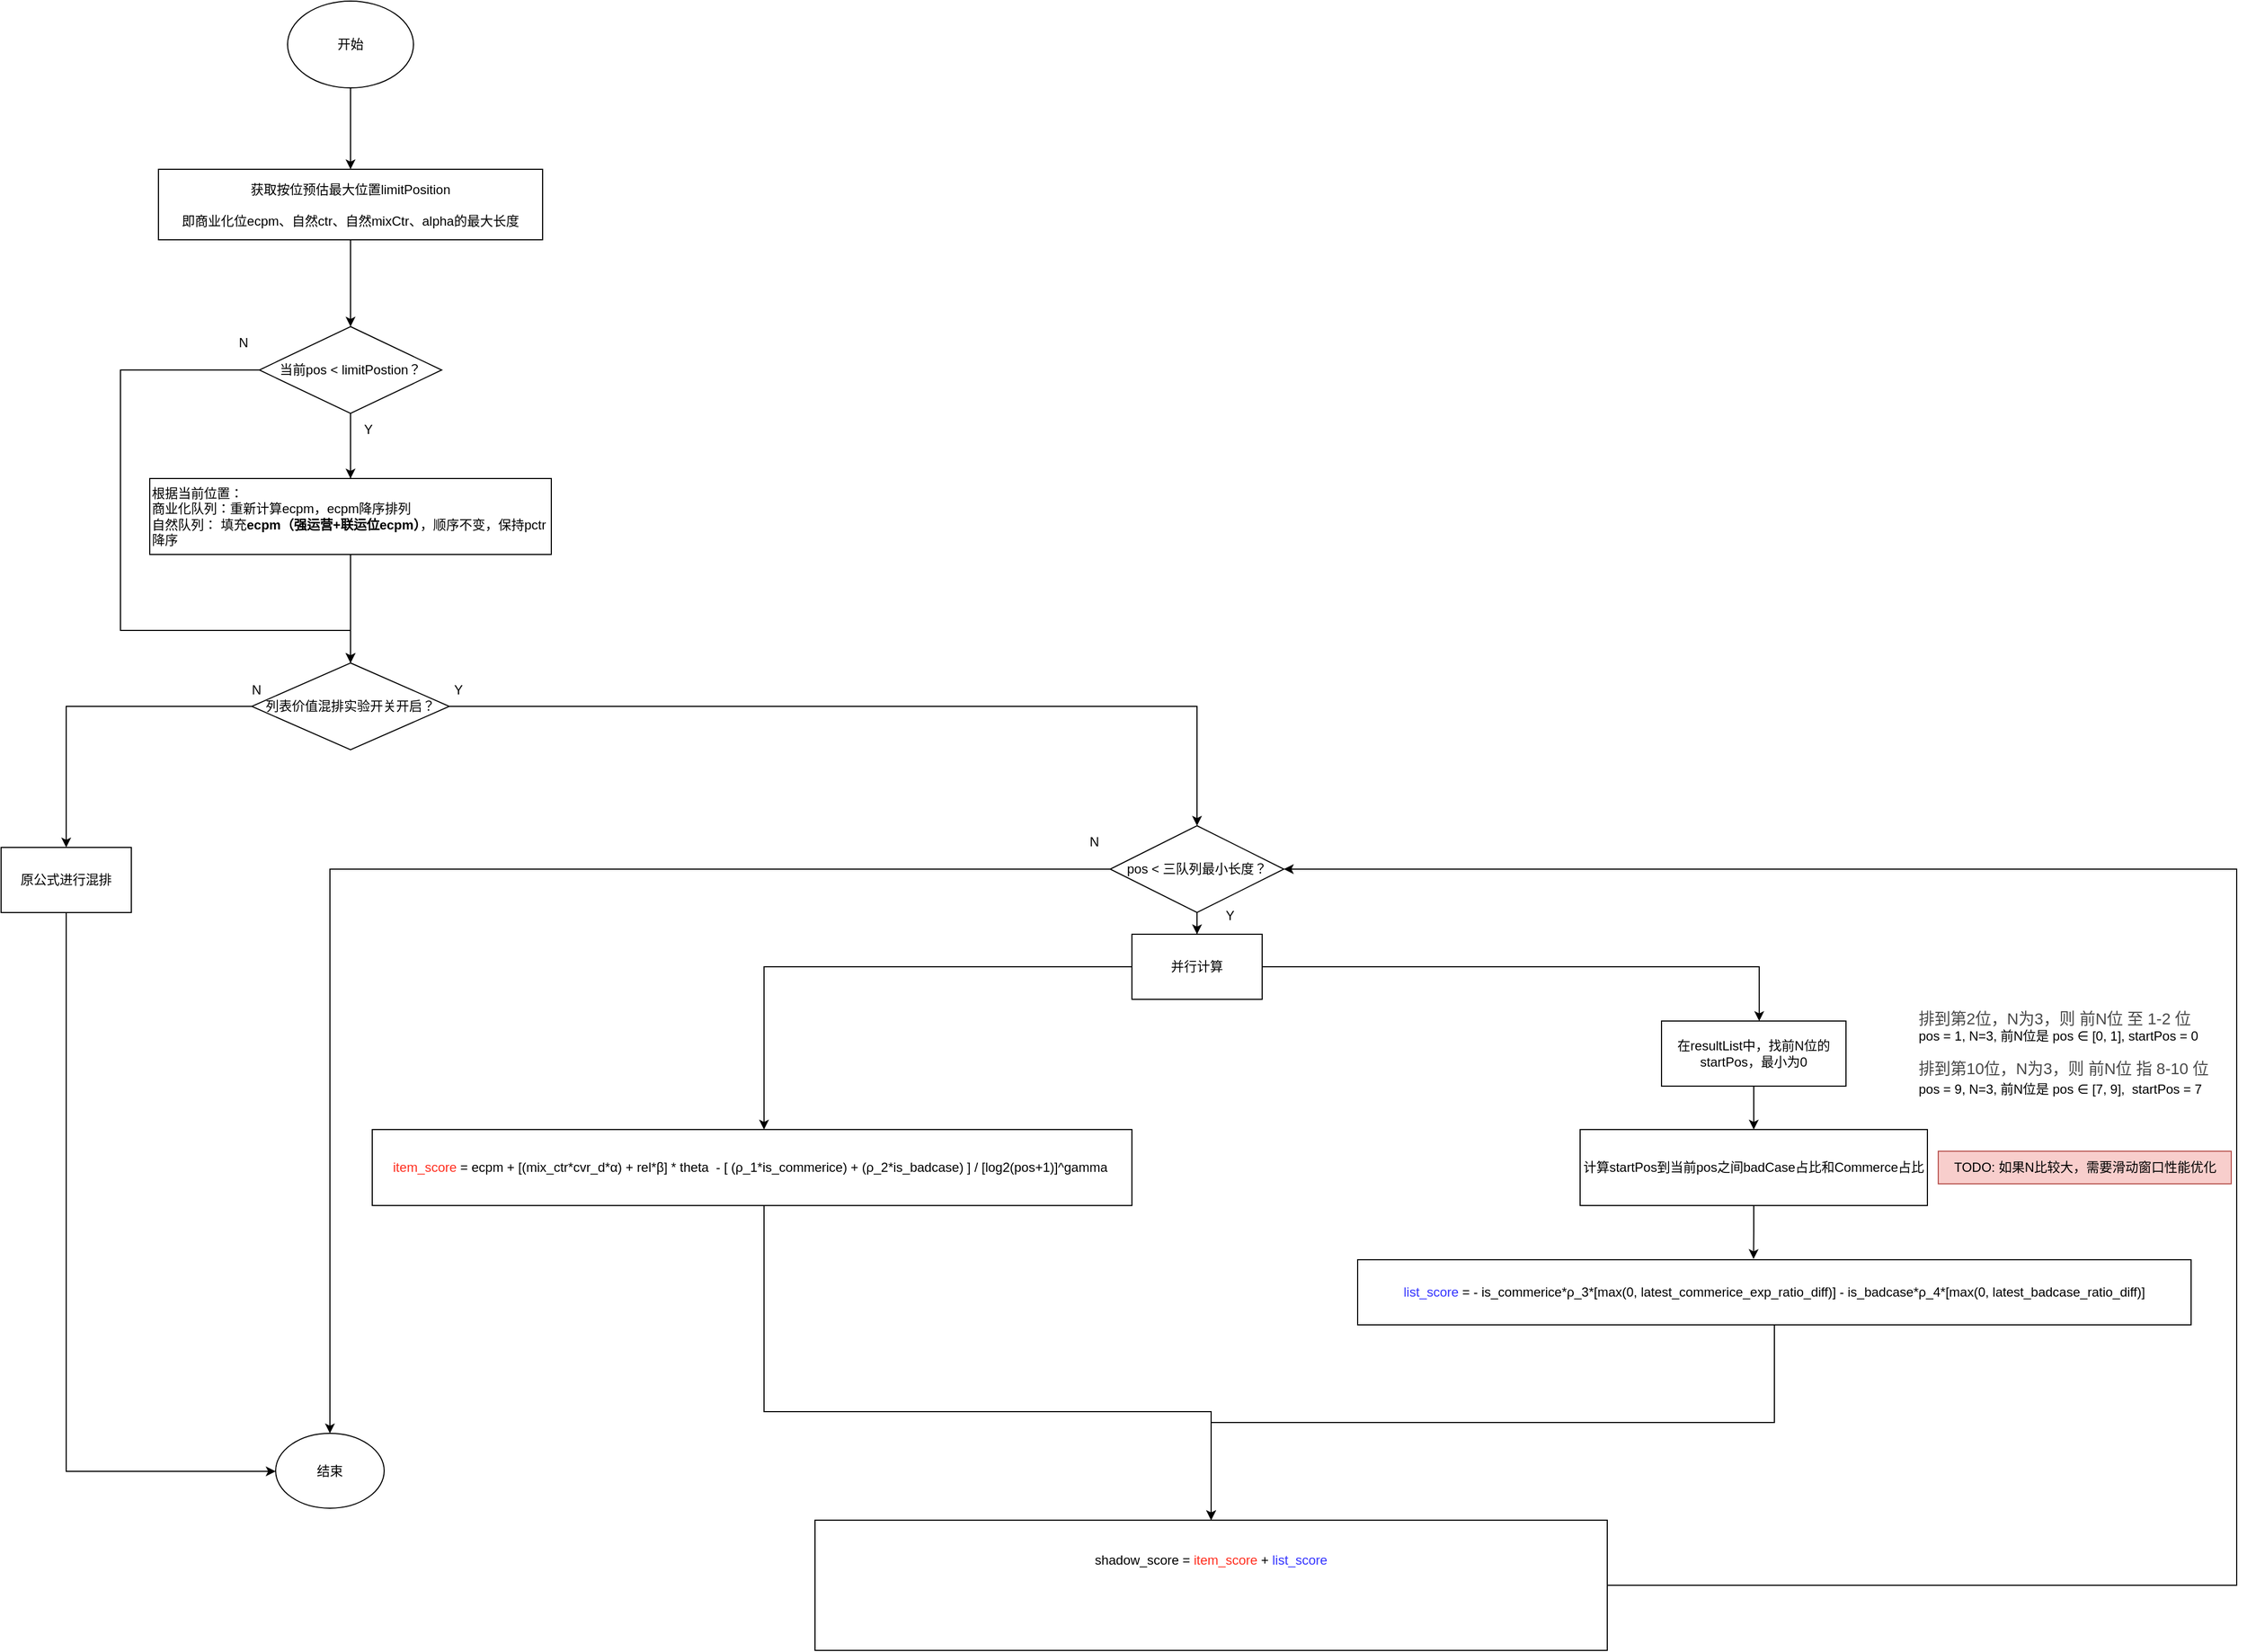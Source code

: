 <mxfile version="24.7.10">
  <diagram name="第 1 页" id="N9kNklqTaCKMSfdVolA9">
    <mxGraphModel dx="869" dy="459" grid="1" gridSize="10" guides="1" tooltips="1" connect="1" arrows="1" fold="1" page="1" pageScale="1" pageWidth="827" pageHeight="1169" math="0" shadow="0">
      <root>
        <mxCell id="0" />
        <mxCell id="1" parent="0" />
        <mxCell id="cB46XJUW-apT-bxPfPfF-10" value="" style="edgeStyle=orthogonalEdgeStyle;rounded=0;orthogonalLoop=1;jettySize=auto;html=1;" parent="1" source="cB46XJUW-apT-bxPfPfF-1" target="cB46XJUW-apT-bxPfPfF-9" edge="1">
          <mxGeometry relative="1" as="geometry" />
        </mxCell>
        <mxCell id="cB46XJUW-apT-bxPfPfF-1" value="开始" style="ellipse;whiteSpace=wrap;html=1;" parent="1" vertex="1">
          <mxGeometry x="354" y="40" width="116" height="80" as="geometry" />
        </mxCell>
        <mxCell id="82ahOu1l450AlYFmvK46-49" style="edgeStyle=orthogonalEdgeStyle;rounded=0;orthogonalLoop=1;jettySize=auto;html=1;entryX=1;entryY=0.5;entryDx=0;entryDy=0;" edge="1" parent="1" source="cB46XJUW-apT-bxPfPfF-8" target="82ahOu1l450AlYFmvK46-32">
          <mxGeometry relative="1" as="geometry">
            <Array as="points">
              <mxPoint x="2150" y="1500" />
              <mxPoint x="2150" y="840" />
            </Array>
          </mxGeometry>
        </mxCell>
        <mxCell id="cB46XJUW-apT-bxPfPfF-8" value="&lt;span data-copy-origin=&quot;https://odocs.myoas.com&quot; data-docs-delta=&quot;[[20,&amp;quot;shadow_score = item_score + list_score&amp;quot;],[20,&amp;quot;\n&amp;quot;,&amp;quot;24:\&amp;quot;ZFiZ\&amp;quot;|36:150|direction:\&amp;quot;ltr\&amp;quot;&amp;quot;]]&quot;&gt;&lt;div style=&quot;line-height: 100%;&quot; data-language=&quot;sql&quot; class=&quot;ql-code-block ql-long-10203 ql-authorBlock-10203 ql-direction-ltr&quot;&gt;shadow_score &lt;span class=&quot;ql-token hljs-operator&quot;&gt;=&lt;/span&gt; &lt;font color=&quot;#ff2e1f&quot;&gt;item_score&lt;/font&gt; &lt;span class=&quot;ql-token hljs-operator&quot;&gt;+&lt;/span&gt; &lt;font color=&quot;#3333ff&quot;&gt;list_score&lt;/font&gt;&lt;br&gt;&lt;span data-copy-origin=&quot;https://odocs.myoas.com&quot; data-docs-delta=&quot;[[20,&amp;quot;item_score = ecpm + [(mix_ctr*cvr_d*α) + rel*β] * theta&amp;quot;],[20,&amp;quot;\n&amp;quot;,&amp;quot;24:\&amp;quot;LYW5\&amp;quot;|36:150|direction:\&amp;quot;ltr\&amp;quot;&amp;quot;],[20,&amp;quot;          - [ (ρ_1*is_commerice) + (ρ_2*is_badcase) ] / [log2(pos+1)]^gamma &amp;quot;],[20,&amp;quot;\n&amp;quot;,&amp;quot;24:\&amp;quot;6fk8\&amp;quot;|36:150|direction:\&amp;quot;ltr\&amp;quot;&amp;quot;]]&quot;&gt;&lt;pre&gt;&lt;font face=&quot;Helvetica&quot;&gt;&lt;br&gt;&lt;/font&gt;&lt;br&gt;&lt;/pre&gt;&lt;/span&gt;&lt;/div&gt;&lt;/span&gt;" style="whiteSpace=wrap;html=1;" parent="1" vertex="1">
          <mxGeometry x="840" y="1440" width="730" height="120" as="geometry" />
        </mxCell>
        <mxCell id="cB46XJUW-apT-bxPfPfF-12" value="" style="edgeStyle=orthogonalEdgeStyle;rounded=0;orthogonalLoop=1;jettySize=auto;html=1;" parent="1" source="cB46XJUW-apT-bxPfPfF-9" target="cB46XJUW-apT-bxPfPfF-11" edge="1">
          <mxGeometry relative="1" as="geometry" />
        </mxCell>
        <mxCell id="cB46XJUW-apT-bxPfPfF-9" value="获取按位预估最大位置limitPosition&lt;br&gt;&lt;br&gt;即商业化位ecpm、自然ctr、自然mixCtr、alpha的最大长度" style="whiteSpace=wrap;html=1;" parent="1" vertex="1">
          <mxGeometry x="235" y="195" width="354" height="65" as="geometry" />
        </mxCell>
        <mxCell id="cB46XJUW-apT-bxPfPfF-14" value="" style="edgeStyle=orthogonalEdgeStyle;rounded=0;orthogonalLoop=1;jettySize=auto;html=1;" parent="1" source="cB46XJUW-apT-bxPfPfF-11" target="cB46XJUW-apT-bxPfPfF-13" edge="1">
          <mxGeometry relative="1" as="geometry" />
        </mxCell>
        <mxCell id="cB46XJUW-apT-bxPfPfF-21" value="" style="edgeStyle=orthogonalEdgeStyle;rounded=0;orthogonalLoop=1;jettySize=auto;html=1;" parent="1" source="cB46XJUW-apT-bxPfPfF-11" edge="1">
          <mxGeometry relative="1" as="geometry">
            <mxPoint x="412" y="650" as="targetPoint" />
          </mxGeometry>
        </mxCell>
        <mxCell id="82ahOu1l450AlYFmvK46-4" style="edgeStyle=orthogonalEdgeStyle;rounded=0;orthogonalLoop=1;jettySize=auto;html=1;entryX=0.5;entryY=0;entryDx=0;entryDy=0;" edge="1" parent="1" source="cB46XJUW-apT-bxPfPfF-11" target="82ahOu1l450AlYFmvK46-1">
          <mxGeometry relative="1" as="geometry">
            <Array as="points">
              <mxPoint x="200" y="380" />
              <mxPoint x="200" y="620" />
              <mxPoint x="412" y="620" />
            </Array>
          </mxGeometry>
        </mxCell>
        <mxCell id="cB46XJUW-apT-bxPfPfF-11" value="当前pos &amp;lt; limitPostion？" style="rhombus;whiteSpace=wrap;html=1;" parent="1" vertex="1">
          <mxGeometry x="328" y="340" width="168" height="80" as="geometry" />
        </mxCell>
        <mxCell id="cB46XJUW-apT-bxPfPfF-13" value="根据当前位置：&lt;br&gt;商业化队列：重新计算ecpm，ecpm降序排列&lt;br&gt;自然队列： 填充&lt;b&gt;ecpm（强运营+联运位ecpm）&lt;/b&gt;，顺序不变，保持pctr降序" style="whiteSpace=wrap;html=1;align=left;" parent="1" vertex="1">
          <mxGeometry x="227" y="480" width="370" height="70" as="geometry" />
        </mxCell>
        <mxCell id="cB46XJUW-apT-bxPfPfF-17" value="Y" style="text;html=1;align=center;verticalAlign=middle;resizable=0;points=[];autosize=1;strokeColor=none;fillColor=none;" parent="1" vertex="1">
          <mxGeometry x="413" y="420" width="30" height="30" as="geometry" />
        </mxCell>
        <mxCell id="cB46XJUW-apT-bxPfPfF-18" value="N" style="text;html=1;align=center;verticalAlign=middle;resizable=0;points=[];autosize=1;strokeColor=none;fillColor=none;" parent="1" vertex="1">
          <mxGeometry x="298" y="340" width="30" height="30" as="geometry" />
        </mxCell>
        <mxCell id="82ahOu1l450AlYFmvK46-8" value="" style="edgeStyle=orthogonalEdgeStyle;rounded=0;orthogonalLoop=1;jettySize=auto;html=1;" edge="1" parent="1" source="82ahOu1l450AlYFmvK46-1" target="82ahOu1l450AlYFmvK46-7">
          <mxGeometry relative="1" as="geometry" />
        </mxCell>
        <mxCell id="82ahOu1l450AlYFmvK46-34" style="edgeStyle=orthogonalEdgeStyle;rounded=0;orthogonalLoop=1;jettySize=auto;html=1;entryX=0.5;entryY=0;entryDx=0;entryDy=0;" edge="1" parent="1" source="82ahOu1l450AlYFmvK46-1" target="82ahOu1l450AlYFmvK46-32">
          <mxGeometry relative="1" as="geometry" />
        </mxCell>
        <mxCell id="82ahOu1l450AlYFmvK46-1" value="列表价值混排实验开关开启？" style="rhombus;whiteSpace=wrap;html=1;" vertex="1" parent="1">
          <mxGeometry x="321" y="650" width="182" height="80" as="geometry" />
        </mxCell>
        <mxCell id="82ahOu1l450AlYFmvK46-10" value="" style="edgeStyle=orthogonalEdgeStyle;rounded=0;orthogonalLoop=1;jettySize=auto;html=1;" edge="1" parent="1" source="82ahOu1l450AlYFmvK46-7" target="82ahOu1l450AlYFmvK46-9">
          <mxGeometry relative="1" as="geometry">
            <Array as="points">
              <mxPoint x="150" y="1395" />
            </Array>
          </mxGeometry>
        </mxCell>
        <mxCell id="82ahOu1l450AlYFmvK46-7" value="原公式进行混排" style="whiteSpace=wrap;html=1;" vertex="1" parent="1">
          <mxGeometry x="90" y="820" width="120" height="60" as="geometry" />
        </mxCell>
        <mxCell id="82ahOu1l450AlYFmvK46-9" value="结束" style="ellipse;whiteSpace=wrap;html=1;" vertex="1" parent="1">
          <mxGeometry x="343" y="1360" width="100" height="69" as="geometry" />
        </mxCell>
        <mxCell id="82ahOu1l450AlYFmvK46-11" value="N" style="text;html=1;align=center;verticalAlign=middle;resizable=0;points=[];autosize=1;strokeColor=none;fillColor=none;" vertex="1" parent="1">
          <mxGeometry x="310" y="660" width="30" height="30" as="geometry" />
        </mxCell>
        <mxCell id="82ahOu1l450AlYFmvK46-14" value="Y" style="text;html=1;align=center;verticalAlign=middle;resizable=0;points=[];autosize=1;strokeColor=none;fillColor=none;" vertex="1" parent="1">
          <mxGeometry x="496" y="660" width="30" height="30" as="geometry" />
        </mxCell>
        <mxCell id="82ahOu1l450AlYFmvK46-23" value="&lt;span style=&quot;color: rgb(73, 73, 73); font-size: 14.667px;&quot;&gt;排到第2位，N为3，则 前N位 至 1-2 位&lt;br&gt;&lt;/span&gt;pos = 1, N=3, 前N位是 pos ∈ [0, 1], startPos = 0&lt;br&gt;&lt;br style=&quot;color: rgb(73, 73, 73); font-size: 14.667px;&quot;&gt;&lt;span style=&quot;color: rgb(73, 73, 73); font-size: 14.667px;&quot;&gt;排到第10位，N为3，则 前N位 指 8-10 位&lt;br&gt;&lt;/span&gt;pos = 9, N=3, 前N位是 pos ∈ [7, 9],&amp;nbsp; startPos = 7&lt;span style=&quot;color: rgb(73, 73, 73); font-size: 14.667px;&quot;&gt;&lt;br&gt;&lt;/span&gt;" style="text;html=1;align=left;verticalAlign=middle;resizable=0;points=[];autosize=1;strokeColor=none;fillColor=none;" vertex="1" parent="1">
          <mxGeometry x="1855" y="960" width="290" height="100" as="geometry" />
        </mxCell>
        <mxCell id="82ahOu1l450AlYFmvK46-30" value="" style="edgeStyle=orthogonalEdgeStyle;rounded=0;orthogonalLoop=1;jettySize=auto;html=1;" edge="1" parent="1" source="82ahOu1l450AlYFmvK46-27" target="82ahOu1l450AlYFmvK46-29">
          <mxGeometry relative="1" as="geometry" />
        </mxCell>
        <mxCell id="82ahOu1l450AlYFmvK46-27" value="在resultList中，找前N位的startPos，最小为0" style="whiteSpace=wrap;html=1;" vertex="1" parent="1">
          <mxGeometry x="1620" y="980" width="170" height="60" as="geometry" />
        </mxCell>
        <mxCell id="82ahOu1l450AlYFmvK46-29" value="计算startPos到当前pos之间badCase占比和Commerce占比" style="whiteSpace=wrap;html=1;" vertex="1" parent="1">
          <mxGeometry x="1545" y="1080" width="320" height="70" as="geometry" />
        </mxCell>
        <mxCell id="82ahOu1l450AlYFmvK46-35" style="edgeStyle=orthogonalEdgeStyle;rounded=0;orthogonalLoop=1;jettySize=auto;html=1;entryX=0.5;entryY=0;entryDx=0;entryDy=0;" edge="1" parent="1" source="82ahOu1l450AlYFmvK46-32" target="82ahOu1l450AlYFmvK46-9">
          <mxGeometry relative="1" as="geometry" />
        </mxCell>
        <mxCell id="82ahOu1l450AlYFmvK46-52" value="" style="edgeStyle=orthogonalEdgeStyle;rounded=0;orthogonalLoop=1;jettySize=auto;html=1;" edge="1" parent="1" source="82ahOu1l450AlYFmvK46-32" target="82ahOu1l450AlYFmvK46-51">
          <mxGeometry relative="1" as="geometry" />
        </mxCell>
        <mxCell id="82ahOu1l450AlYFmvK46-32" value="pos &amp;lt; 三队列最小长度？" style="rhombus;whiteSpace=wrap;html=1;" vertex="1" parent="1">
          <mxGeometry x="1112" y="800" width="160" height="80" as="geometry" />
        </mxCell>
        <mxCell id="82ahOu1l450AlYFmvK46-36" value="N" style="text;html=1;align=center;verticalAlign=middle;resizable=0;points=[];autosize=1;strokeColor=none;fillColor=none;" vertex="1" parent="1">
          <mxGeometry x="1082" y="800" width="30" height="30" as="geometry" />
        </mxCell>
        <mxCell id="82ahOu1l450AlYFmvK46-39" value="TODO: 如果N比较大，需要滑动窗口性能优化" style="text;html=1;align=center;verticalAlign=middle;resizable=0;points=[];autosize=1;strokeColor=#b85450;fillColor=#f8cecc;" vertex="1" parent="1">
          <mxGeometry x="1875" y="1100" width="270" height="30" as="geometry" />
        </mxCell>
        <mxCell id="82ahOu1l450AlYFmvK46-40" value="Y" style="text;html=1;align=center;verticalAlign=middle;resizable=0;points=[];autosize=1;strokeColor=none;fillColor=none;" vertex="1" parent="1">
          <mxGeometry x="1207" y="868" width="30" height="30" as="geometry" />
        </mxCell>
        <mxCell id="82ahOu1l450AlYFmvK46-54" value="" style="edgeStyle=orthogonalEdgeStyle;rounded=0;orthogonalLoop=1;jettySize=auto;html=1;" edge="1" parent="1" source="82ahOu1l450AlYFmvK46-51" target="82ahOu1l450AlYFmvK46-53">
          <mxGeometry relative="1" as="geometry">
            <Array as="points">
              <mxPoint x="793" y="930" />
            </Array>
          </mxGeometry>
        </mxCell>
        <mxCell id="82ahOu1l450AlYFmvK46-56" value="" style="edgeStyle=orthogonalEdgeStyle;rounded=0;orthogonalLoop=1;jettySize=auto;html=1;" edge="1" parent="1" source="82ahOu1l450AlYFmvK46-51">
          <mxGeometry relative="1" as="geometry">
            <mxPoint x="1710.043" y="980" as="targetPoint" />
            <Array as="points">
              <mxPoint x="1710" y="930" />
            </Array>
          </mxGeometry>
        </mxCell>
        <mxCell id="82ahOu1l450AlYFmvK46-51" value="并行计算" style="whiteSpace=wrap;html=1;" vertex="1" parent="1">
          <mxGeometry x="1132" y="900" width="120" height="60" as="geometry" />
        </mxCell>
        <mxCell id="82ahOu1l450AlYFmvK46-57" style="edgeStyle=orthogonalEdgeStyle;rounded=0;orthogonalLoop=1;jettySize=auto;html=1;entryX=0.5;entryY=0;entryDx=0;entryDy=0;" edge="1" parent="1" source="82ahOu1l450AlYFmvK46-53" target="cB46XJUW-apT-bxPfPfF-8">
          <mxGeometry relative="1" as="geometry">
            <Array as="points">
              <mxPoint x="793" y="1340" />
              <mxPoint x="1205" y="1340" />
            </Array>
          </mxGeometry>
        </mxCell>
        <mxCell id="82ahOu1l450AlYFmvK46-53" value="&lt;div&gt;&lt;font style=&quot;background-color: initial; white-space: pre;&quot; color=&quot;#ff2e1f&quot;&gt;item_score&lt;/font&gt;&lt;span style=&quot;background-color: initial; white-space: pre;&quot;&gt; = ecpm + [(mix_ctr*cvr_d*α) + rel*β] * theta  - [ (ρ_1*is_commerice) + (ρ_2*is_badcase) ] / [log2(pos+1)]^gamma &lt;/span&gt;&lt;br&gt;&lt;/div&gt;" style="whiteSpace=wrap;html=1;" vertex="1" parent="1">
          <mxGeometry x="432" y="1080" width="700" height="70" as="geometry" />
        </mxCell>
        <mxCell id="82ahOu1l450AlYFmvK46-62" style="edgeStyle=orthogonalEdgeStyle;rounded=0;orthogonalLoop=1;jettySize=auto;html=1;entryX=0.5;entryY=0;entryDx=0;entryDy=0;" edge="1" parent="1" source="82ahOu1l450AlYFmvK46-60" target="cB46XJUW-apT-bxPfPfF-8">
          <mxGeometry relative="1" as="geometry" />
        </mxCell>
        <mxCell id="82ahOu1l450AlYFmvK46-60" value="&lt;div&gt;&lt;font style=&quot;background-color: initial;&quot; color=&quot;#3333ff&quot;&gt;list_score&lt;/font&gt;&lt;span style=&quot;background-color: initial;&quot;&gt; = - is_commerice*ρ_3*[max(0, latest_commerice_exp_ratio_diff)] - is_badcase*ρ_4*[max(0, latest_badcase_ratio_diff)]&lt;/span&gt;&lt;br&gt;&lt;/div&gt;" style="whiteSpace=wrap;html=1;" vertex="1" parent="1">
          <mxGeometry x="1340" y="1200" width="768" height="60" as="geometry" />
        </mxCell>
        <mxCell id="82ahOu1l450AlYFmvK46-61" style="edgeStyle=orthogonalEdgeStyle;rounded=0;orthogonalLoop=1;jettySize=auto;html=1;entryX=0.475;entryY=-0.012;entryDx=0;entryDy=0;entryPerimeter=0;" edge="1" parent="1" source="82ahOu1l450AlYFmvK46-29" target="82ahOu1l450AlYFmvK46-60">
          <mxGeometry relative="1" as="geometry" />
        </mxCell>
      </root>
    </mxGraphModel>
  </diagram>
</mxfile>

